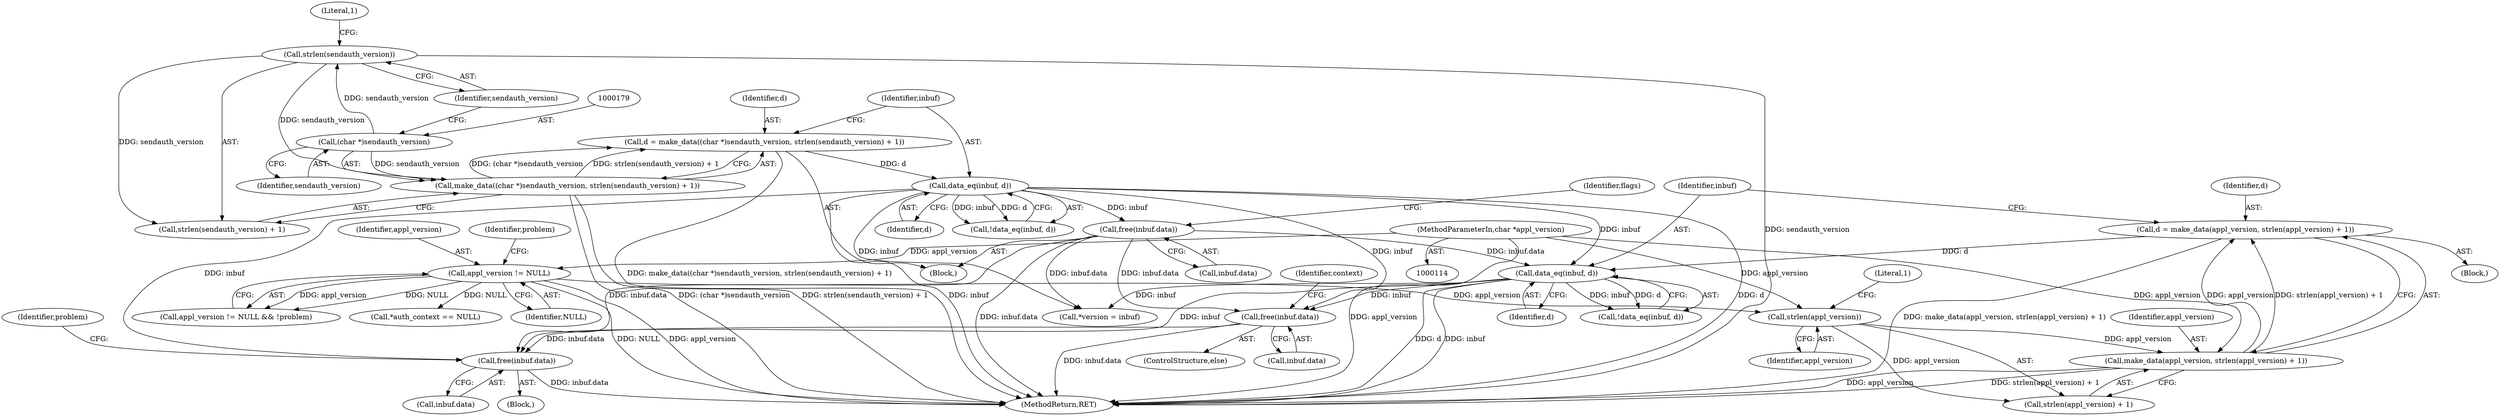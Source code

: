 digraph "0_krb5_102bb6ebf20f9174130c85c3b052ae104e5073ec_0@API" {
"1000260" [label="(Call,free(inbuf.data))"];
"1000187" [label="(Call,data_eq(inbuf, d))"];
"1000175" [label="(Call,d = make_data((char *)sendauth_version, strlen(sendauth_version) + 1))"];
"1000177" [label="(Call,make_data((char *)sendauth_version, strlen(sendauth_version) + 1))"];
"1000178" [label="(Call,(char *)sendauth_version)"];
"1000182" [label="(Call,strlen(sendauth_version))"];
"1000240" [label="(Call,data_eq(inbuf, d))"];
"1000197" [label="(Call,free(inbuf.data))"];
"1000230" [label="(Call,d = make_data(appl_version, strlen(appl_version) + 1))"];
"1000232" [label="(Call,make_data(appl_version, strlen(appl_version) + 1))"];
"1000235" [label="(Call,strlen(appl_version))"];
"1000224" [label="(Call,appl_version != NULL)"];
"1000118" [label="(MethodParameterIn,char *appl_version)"];
"1000400" [label="(Call,free(inbuf.data))"];
"1000226" [label="(Identifier,NULL)"];
"1000189" [label="(Identifier,d)"];
"1000184" [label="(Literal,1)"];
"1000401" [label="(Call,inbuf.data)"];
"1000620" [label="(MethodReturn,RET)"];
"1000267" [label="(Identifier,context)"];
"1000182" [label="(Call,strlen(sendauth_version))"];
"1000235" [label="(Call,strlen(appl_version))"];
"1000405" [label="(Identifier,problem)"];
"1000223" [label="(Call,appl_version != NULL && !problem)"];
"1000242" [label="(Identifier,d)"];
"1000197" [label="(Call,free(inbuf.data))"];
"1000232" [label="(Call,make_data(appl_version, strlen(appl_version) + 1))"];
"1000237" [label="(Literal,1)"];
"1000180" [label="(Identifier,sendauth_version)"];
"1000225" [label="(Identifier,appl_version)"];
"1000240" [label="(Call,data_eq(inbuf, d))"];
"1000236" [label="(Identifier,appl_version)"];
"1000178" [label="(Call,(char *)sendauth_version)"];
"1000118" [label="(MethodParameterIn,char *appl_version)"];
"1000255" [label="(Call,*version = inbuf)"];
"1000230" [label="(Call,d = make_data(appl_version, strlen(appl_version) + 1))"];
"1000387" [label="(Block,)"];
"1000260" [label="(Call,free(inbuf.data))"];
"1000186" [label="(Call,!data_eq(inbuf, d))"];
"1000176" [label="(Identifier,d)"];
"1000187" [label="(Call,data_eq(inbuf, d))"];
"1000241" [label="(Identifier,inbuf)"];
"1000400" [label="(Call,free(inbuf.data))"];
"1000175" [label="(Call,d = make_data((char *)sendauth_version, strlen(sendauth_version) + 1))"];
"1000198" [label="(Call,inbuf.data)"];
"1000259" [label="(ControlStructure,else)"];
"1000239" [label="(Call,!data_eq(inbuf, d))"];
"1000183" [label="(Identifier,sendauth_version)"];
"1000231" [label="(Identifier,d)"];
"1000224" [label="(Call,appl_version != NULL)"];
"1000228" [label="(Identifier,problem)"];
"1000261" [label="(Call,inbuf.data)"];
"1000181" [label="(Call,strlen(sendauth_version) + 1)"];
"1000203" [label="(Identifier,flags)"];
"1000177" [label="(Call,make_data((char *)sendauth_version, strlen(sendauth_version) + 1))"];
"1000234" [label="(Call,strlen(appl_version) + 1)"];
"1000233" [label="(Identifier,appl_version)"];
"1000296" [label="(Call,*auth_context == NULL)"];
"1000164" [label="(Block,)"];
"1000229" [label="(Block,)"];
"1000188" [label="(Identifier,inbuf)"];
"1000260" -> "1000259"  [label="AST: "];
"1000260" -> "1000261"  [label="CFG: "];
"1000261" -> "1000260"  [label="AST: "];
"1000267" -> "1000260"  [label="CFG: "];
"1000260" -> "1000620"  [label="DDG: inbuf.data"];
"1000187" -> "1000260"  [label="DDG: inbuf"];
"1000240" -> "1000260"  [label="DDG: inbuf"];
"1000197" -> "1000260"  [label="DDG: inbuf.data"];
"1000260" -> "1000400"  [label="DDG: inbuf.data"];
"1000187" -> "1000186"  [label="AST: "];
"1000187" -> "1000189"  [label="CFG: "];
"1000188" -> "1000187"  [label="AST: "];
"1000189" -> "1000187"  [label="AST: "];
"1000186" -> "1000187"  [label="CFG: "];
"1000187" -> "1000620"  [label="DDG: inbuf"];
"1000187" -> "1000620"  [label="DDG: d"];
"1000187" -> "1000186"  [label="DDG: inbuf"];
"1000187" -> "1000186"  [label="DDG: d"];
"1000175" -> "1000187"  [label="DDG: d"];
"1000187" -> "1000197"  [label="DDG: inbuf"];
"1000187" -> "1000240"  [label="DDG: inbuf"];
"1000187" -> "1000255"  [label="DDG: inbuf"];
"1000187" -> "1000400"  [label="DDG: inbuf"];
"1000175" -> "1000164"  [label="AST: "];
"1000175" -> "1000177"  [label="CFG: "];
"1000176" -> "1000175"  [label="AST: "];
"1000177" -> "1000175"  [label="AST: "];
"1000188" -> "1000175"  [label="CFG: "];
"1000175" -> "1000620"  [label="DDG: make_data((char *)sendauth_version, strlen(sendauth_version) + 1)"];
"1000177" -> "1000175"  [label="DDG: (char *)sendauth_version"];
"1000177" -> "1000175"  [label="DDG: strlen(sendauth_version) + 1"];
"1000177" -> "1000181"  [label="CFG: "];
"1000178" -> "1000177"  [label="AST: "];
"1000181" -> "1000177"  [label="AST: "];
"1000177" -> "1000620"  [label="DDG: (char *)sendauth_version"];
"1000177" -> "1000620"  [label="DDG: strlen(sendauth_version) + 1"];
"1000178" -> "1000177"  [label="DDG: sendauth_version"];
"1000182" -> "1000177"  [label="DDG: sendauth_version"];
"1000178" -> "1000180"  [label="CFG: "];
"1000179" -> "1000178"  [label="AST: "];
"1000180" -> "1000178"  [label="AST: "];
"1000183" -> "1000178"  [label="CFG: "];
"1000178" -> "1000182"  [label="DDG: sendauth_version"];
"1000182" -> "1000181"  [label="AST: "];
"1000182" -> "1000183"  [label="CFG: "];
"1000183" -> "1000182"  [label="AST: "];
"1000184" -> "1000182"  [label="CFG: "];
"1000182" -> "1000620"  [label="DDG: sendauth_version"];
"1000182" -> "1000181"  [label="DDG: sendauth_version"];
"1000240" -> "1000239"  [label="AST: "];
"1000240" -> "1000242"  [label="CFG: "];
"1000241" -> "1000240"  [label="AST: "];
"1000242" -> "1000240"  [label="AST: "];
"1000239" -> "1000240"  [label="CFG: "];
"1000240" -> "1000620"  [label="DDG: d"];
"1000240" -> "1000620"  [label="DDG: inbuf"];
"1000240" -> "1000239"  [label="DDG: inbuf"];
"1000240" -> "1000239"  [label="DDG: d"];
"1000197" -> "1000240"  [label="DDG: inbuf.data"];
"1000230" -> "1000240"  [label="DDG: d"];
"1000240" -> "1000255"  [label="DDG: inbuf"];
"1000240" -> "1000400"  [label="DDG: inbuf"];
"1000197" -> "1000164"  [label="AST: "];
"1000197" -> "1000198"  [label="CFG: "];
"1000198" -> "1000197"  [label="AST: "];
"1000203" -> "1000197"  [label="CFG: "];
"1000197" -> "1000620"  [label="DDG: inbuf.data"];
"1000197" -> "1000255"  [label="DDG: inbuf.data"];
"1000197" -> "1000400"  [label="DDG: inbuf.data"];
"1000230" -> "1000229"  [label="AST: "];
"1000230" -> "1000232"  [label="CFG: "];
"1000231" -> "1000230"  [label="AST: "];
"1000232" -> "1000230"  [label="AST: "];
"1000241" -> "1000230"  [label="CFG: "];
"1000230" -> "1000620"  [label="DDG: make_data(appl_version, strlen(appl_version) + 1)"];
"1000232" -> "1000230"  [label="DDG: appl_version"];
"1000232" -> "1000230"  [label="DDG: strlen(appl_version) + 1"];
"1000232" -> "1000234"  [label="CFG: "];
"1000233" -> "1000232"  [label="AST: "];
"1000234" -> "1000232"  [label="AST: "];
"1000232" -> "1000620"  [label="DDG: appl_version"];
"1000232" -> "1000620"  [label="DDG: strlen(appl_version) + 1"];
"1000235" -> "1000232"  [label="DDG: appl_version"];
"1000118" -> "1000232"  [label="DDG: appl_version"];
"1000235" -> "1000234"  [label="AST: "];
"1000235" -> "1000236"  [label="CFG: "];
"1000236" -> "1000235"  [label="AST: "];
"1000237" -> "1000235"  [label="CFG: "];
"1000235" -> "1000234"  [label="DDG: appl_version"];
"1000224" -> "1000235"  [label="DDG: appl_version"];
"1000118" -> "1000235"  [label="DDG: appl_version"];
"1000224" -> "1000223"  [label="AST: "];
"1000224" -> "1000226"  [label="CFG: "];
"1000225" -> "1000224"  [label="AST: "];
"1000226" -> "1000224"  [label="AST: "];
"1000228" -> "1000224"  [label="CFG: "];
"1000223" -> "1000224"  [label="CFG: "];
"1000224" -> "1000620"  [label="DDG: appl_version"];
"1000224" -> "1000620"  [label="DDG: NULL"];
"1000224" -> "1000223"  [label="DDG: appl_version"];
"1000224" -> "1000223"  [label="DDG: NULL"];
"1000118" -> "1000224"  [label="DDG: appl_version"];
"1000224" -> "1000296"  [label="DDG: NULL"];
"1000118" -> "1000114"  [label="AST: "];
"1000118" -> "1000620"  [label="DDG: appl_version"];
"1000400" -> "1000387"  [label="AST: "];
"1000400" -> "1000401"  [label="CFG: "];
"1000401" -> "1000400"  [label="AST: "];
"1000405" -> "1000400"  [label="CFG: "];
"1000400" -> "1000620"  [label="DDG: inbuf.data"];
}

